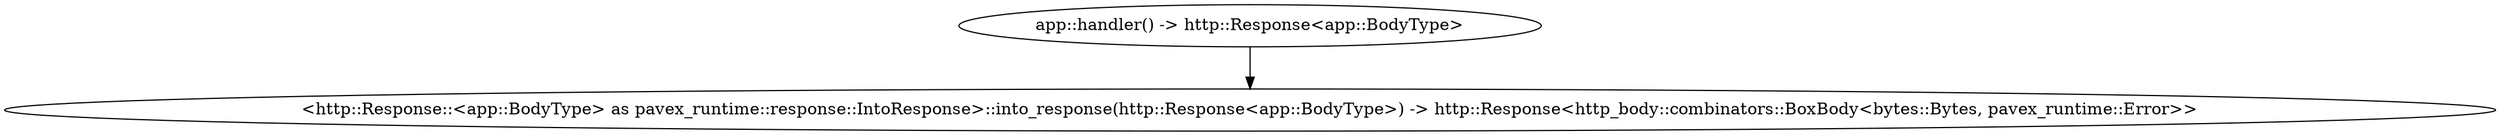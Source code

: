 digraph "GET /home" {
    0 [ label = "app::handler() -> http::Response<app::BodyType>"]
    1 [ label = "<http::Response::<app::BodyType> as pavex_runtime::response::IntoResponse>::into_response(http::Response<app::BodyType>) -> http::Response<http_body::combinators::BoxBody<bytes::Bytes, pavex_runtime::Error>>"]
    0 -> 1 [ ]
}
digraph app_state {
    0 [ label = "crate::ApplicationState() -> crate::ApplicationState"]
}